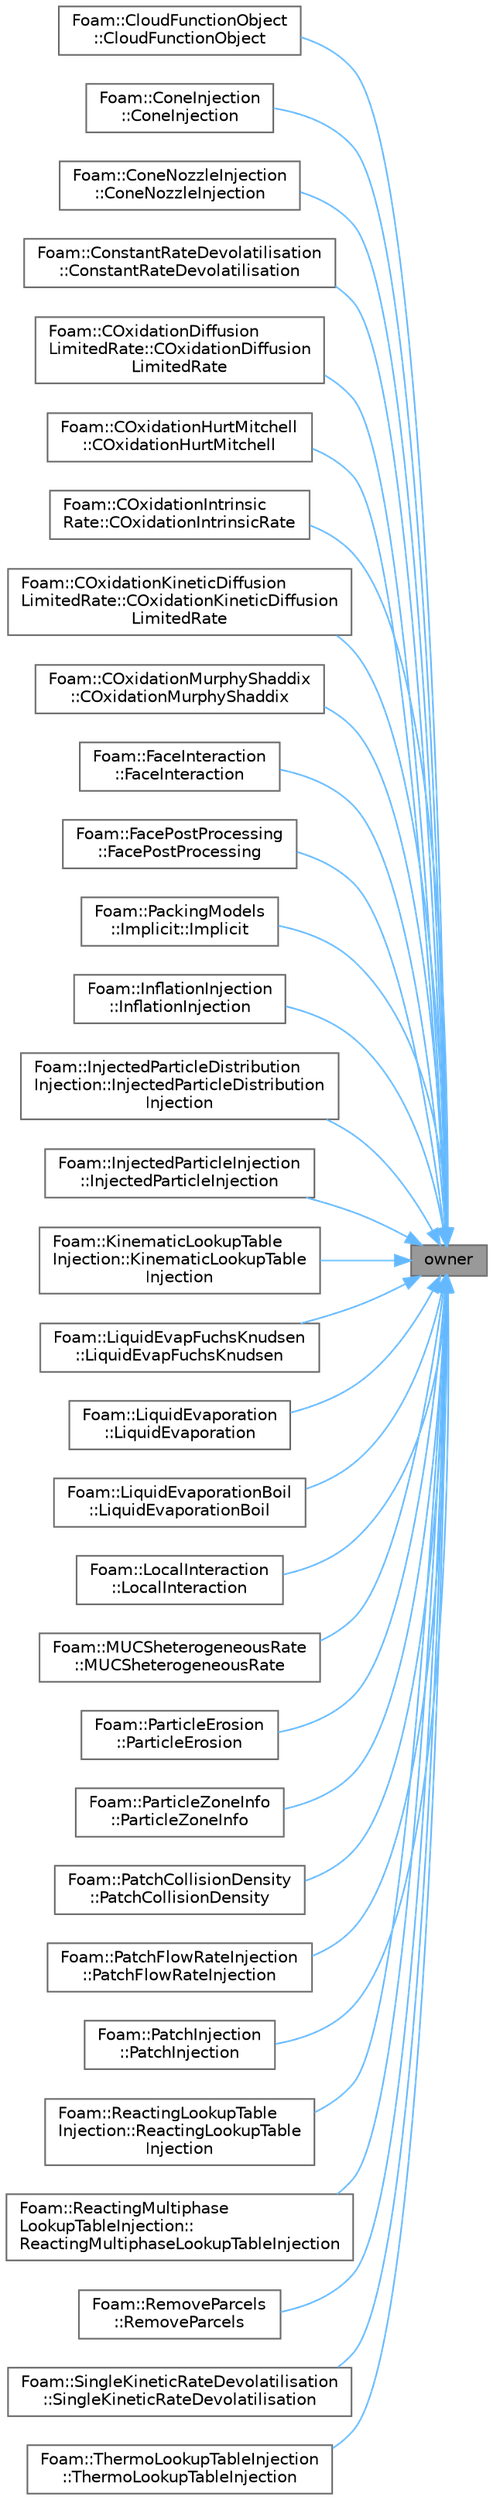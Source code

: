 digraph "owner"
{
 // LATEX_PDF_SIZE
  bgcolor="transparent";
  edge [fontname=Helvetica,fontsize=10,labelfontname=Helvetica,labelfontsize=10];
  node [fontname=Helvetica,fontsize=10,shape=box,height=0.2,width=0.4];
  rankdir="RL";
  Node1 [id="Node000001",label="owner",height=0.2,width=0.4,color="gray40", fillcolor="grey60", style="filled", fontcolor="black",tooltip=" "];
  Node1 -> Node2 [id="edge1_Node000001_Node000002",dir="back",color="steelblue1",style="solid",tooltip=" "];
  Node2 [id="Node000002",label="Foam::CloudFunctionObject\l::CloudFunctionObject",height=0.2,width=0.4,color="grey40", fillcolor="white", style="filled",URL="$classFoam_1_1CloudFunctionObject.html#a1b7e9af5ffcaf6aa36fd47265d7af052",tooltip=" "];
  Node1 -> Node3 [id="edge2_Node000001_Node000003",dir="back",color="steelblue1",style="solid",tooltip=" "];
  Node3 [id="Node000003",label="Foam::ConeInjection\l::ConeInjection",height=0.2,width=0.4,color="grey40", fillcolor="white", style="filled",URL="$classFoam_1_1ConeInjection.html#a27734237622b5ec96d4f9bd9ea1b72a1",tooltip=" "];
  Node1 -> Node4 [id="edge3_Node000001_Node000004",dir="back",color="steelblue1",style="solid",tooltip=" "];
  Node4 [id="Node000004",label="Foam::ConeNozzleInjection\l::ConeNozzleInjection",height=0.2,width=0.4,color="grey40", fillcolor="white", style="filled",URL="$classFoam_1_1ConeNozzleInjection.html#a0a1cf5292f714d4aee4a0f846b16bfc0",tooltip=" "];
  Node1 -> Node5 [id="edge4_Node000001_Node000005",dir="back",color="steelblue1",style="solid",tooltip=" "];
  Node5 [id="Node000005",label="Foam::ConstantRateDevolatilisation\l::ConstantRateDevolatilisation",height=0.2,width=0.4,color="grey40", fillcolor="white", style="filled",URL="$classFoam_1_1ConstantRateDevolatilisation.html#a2e8262ddd315aaae2554afa30c23bde7",tooltip=" "];
  Node1 -> Node6 [id="edge5_Node000001_Node000006",dir="back",color="steelblue1",style="solid",tooltip=" "];
  Node6 [id="Node000006",label="Foam::COxidationDiffusion\lLimitedRate::COxidationDiffusion\lLimitedRate",height=0.2,width=0.4,color="grey40", fillcolor="white", style="filled",URL="$classFoam_1_1COxidationDiffusionLimitedRate.html#a65653c6156116c03332d8ccddc53f32d",tooltip=" "];
  Node1 -> Node7 [id="edge6_Node000001_Node000007",dir="back",color="steelblue1",style="solid",tooltip=" "];
  Node7 [id="Node000007",label="Foam::COxidationHurtMitchell\l::COxidationHurtMitchell",height=0.2,width=0.4,color="grey40", fillcolor="white", style="filled",URL="$classFoam_1_1COxidationHurtMitchell.html#a0188f7c95bf2954afd004b495921cb14",tooltip=" "];
  Node1 -> Node8 [id="edge7_Node000001_Node000008",dir="back",color="steelblue1",style="solid",tooltip=" "];
  Node8 [id="Node000008",label="Foam::COxidationIntrinsic\lRate::COxidationIntrinsicRate",height=0.2,width=0.4,color="grey40", fillcolor="white", style="filled",URL="$classFoam_1_1COxidationIntrinsicRate.html#a628dfcee27d0c8fd8348e6da094d04d6",tooltip=" "];
  Node1 -> Node9 [id="edge8_Node000001_Node000009",dir="back",color="steelblue1",style="solid",tooltip=" "];
  Node9 [id="Node000009",label="Foam::COxidationKineticDiffusion\lLimitedRate::COxidationKineticDiffusion\lLimitedRate",height=0.2,width=0.4,color="grey40", fillcolor="white", style="filled",URL="$classFoam_1_1COxidationKineticDiffusionLimitedRate.html#acc6761df17dd9bcf6ed25b90ff8ad3cd",tooltip=" "];
  Node1 -> Node10 [id="edge9_Node000001_Node000010",dir="back",color="steelblue1",style="solid",tooltip=" "];
  Node10 [id="Node000010",label="Foam::COxidationMurphyShaddix\l::COxidationMurphyShaddix",height=0.2,width=0.4,color="grey40", fillcolor="white", style="filled",URL="$classFoam_1_1COxidationMurphyShaddix.html#afea4f18caa1e310c5de27682d719f00a",tooltip=" "];
  Node1 -> Node11 [id="edge10_Node000001_Node000011",dir="back",color="steelblue1",style="solid",tooltip=" "];
  Node11 [id="Node000011",label="Foam::FaceInteraction\l::FaceInteraction",height=0.2,width=0.4,color="grey40", fillcolor="white", style="filled",URL="$classFoam_1_1FaceInteraction.html#a4206256f714bf4b175d0acfc07c169d5",tooltip=" "];
  Node1 -> Node12 [id="edge11_Node000001_Node000012",dir="back",color="steelblue1",style="solid",tooltip=" "];
  Node12 [id="Node000012",label="Foam::FacePostProcessing\l::FacePostProcessing",height=0.2,width=0.4,color="grey40", fillcolor="white", style="filled",URL="$classFoam_1_1FacePostProcessing.html#ada8bf2fb634a22e3abfd39a829f2f8c1",tooltip=" "];
  Node1 -> Node13 [id="edge12_Node000001_Node000013",dir="back",color="steelblue1",style="solid",tooltip=" "];
  Node13 [id="Node000013",label="Foam::PackingModels\l::Implicit::Implicit",height=0.2,width=0.4,color="grey40", fillcolor="white", style="filled",URL="$classFoam_1_1PackingModels_1_1Implicit.html#a04d4d66033e1a92082ea4f061bb43417",tooltip=" "];
  Node1 -> Node14 [id="edge13_Node000001_Node000014",dir="back",color="steelblue1",style="solid",tooltip=" "];
  Node14 [id="Node000014",label="Foam::InflationInjection\l::InflationInjection",height=0.2,width=0.4,color="grey40", fillcolor="white", style="filled",URL="$classFoam_1_1InflationInjection.html#a507ed754c52ed201d90a2c3fe5f09add",tooltip=" "];
  Node1 -> Node15 [id="edge14_Node000001_Node000015",dir="back",color="steelblue1",style="solid",tooltip=" "];
  Node15 [id="Node000015",label="Foam::InjectedParticleDistribution\lInjection::InjectedParticleDistribution\lInjection",height=0.2,width=0.4,color="grey40", fillcolor="white", style="filled",URL="$classFoam_1_1InjectedParticleDistributionInjection.html#a1024f39d45b74d2e3c6c0c3ba74da8b2",tooltip=" "];
  Node1 -> Node16 [id="edge15_Node000001_Node000016",dir="back",color="steelblue1",style="solid",tooltip=" "];
  Node16 [id="Node000016",label="Foam::InjectedParticleInjection\l::InjectedParticleInjection",height=0.2,width=0.4,color="grey40", fillcolor="white", style="filled",URL="$classFoam_1_1InjectedParticleInjection.html#ac59a4bc8b7fd0a32ab116234e4dd73a2",tooltip=" "];
  Node1 -> Node17 [id="edge16_Node000001_Node000017",dir="back",color="steelblue1",style="solid",tooltip=" "];
  Node17 [id="Node000017",label="Foam::KinematicLookupTable\lInjection::KinematicLookupTable\lInjection",height=0.2,width=0.4,color="grey40", fillcolor="white", style="filled",URL="$classFoam_1_1KinematicLookupTableInjection.html#a8d13ebf3461e90e2ac1f45d8ec030d7a",tooltip=" "];
  Node1 -> Node18 [id="edge17_Node000001_Node000018",dir="back",color="steelblue1",style="solid",tooltip=" "];
  Node18 [id="Node000018",label="Foam::LiquidEvapFuchsKnudsen\l::LiquidEvapFuchsKnudsen",height=0.2,width=0.4,color="grey40", fillcolor="white", style="filled",URL="$classFoam_1_1LiquidEvapFuchsKnudsen.html#a07b612a7a72410c91e0dd78758717fe3",tooltip=" "];
  Node1 -> Node19 [id="edge18_Node000001_Node000019",dir="back",color="steelblue1",style="solid",tooltip=" "];
  Node19 [id="Node000019",label="Foam::LiquidEvaporation\l::LiquidEvaporation",height=0.2,width=0.4,color="grey40", fillcolor="white", style="filled",URL="$classFoam_1_1LiquidEvaporation.html#a91869c256653190b463dd341dce03fba",tooltip=" "];
  Node1 -> Node20 [id="edge19_Node000001_Node000020",dir="back",color="steelblue1",style="solid",tooltip=" "];
  Node20 [id="Node000020",label="Foam::LiquidEvaporationBoil\l::LiquidEvaporationBoil",height=0.2,width=0.4,color="grey40", fillcolor="white", style="filled",URL="$classFoam_1_1LiquidEvaporationBoil.html#a32b0eb9320bc96200e7e19dd9ddc65c9",tooltip=" "];
  Node1 -> Node21 [id="edge20_Node000001_Node000021",dir="back",color="steelblue1",style="solid",tooltip=" "];
  Node21 [id="Node000021",label="Foam::LocalInteraction\l::LocalInteraction",height=0.2,width=0.4,color="grey40", fillcolor="white", style="filled",URL="$classFoam_1_1LocalInteraction.html#a605f7a0199e2f16ac09e5ec6a7af7e41",tooltip=" "];
  Node1 -> Node22 [id="edge21_Node000001_Node000022",dir="back",color="steelblue1",style="solid",tooltip=" "];
  Node22 [id="Node000022",label="Foam::MUCSheterogeneousRate\l::MUCSheterogeneousRate",height=0.2,width=0.4,color="grey40", fillcolor="white", style="filled",URL="$classFoam_1_1MUCSheterogeneousRate.html#a584a0341fe557e3b4359b0072cc4c7c0",tooltip=" "];
  Node1 -> Node23 [id="edge22_Node000001_Node000023",dir="back",color="steelblue1",style="solid",tooltip=" "];
  Node23 [id="Node000023",label="Foam::ParticleErosion\l::ParticleErosion",height=0.2,width=0.4,color="grey40", fillcolor="white", style="filled",URL="$classFoam_1_1ParticleErosion.html#af862d1f9fc1c1329ac6c1c3ee1871b03",tooltip=" "];
  Node1 -> Node24 [id="edge23_Node000001_Node000024",dir="back",color="steelblue1",style="solid",tooltip=" "];
  Node24 [id="Node000024",label="Foam::ParticleZoneInfo\l::ParticleZoneInfo",height=0.2,width=0.4,color="grey40", fillcolor="white", style="filled",URL="$classFoam_1_1ParticleZoneInfo.html#abecd884bdb796aa7cd7cc75740cf8677",tooltip=" "];
  Node1 -> Node25 [id="edge24_Node000001_Node000025",dir="back",color="steelblue1",style="solid",tooltip=" "];
  Node25 [id="Node000025",label="Foam::PatchCollisionDensity\l::PatchCollisionDensity",height=0.2,width=0.4,color="grey40", fillcolor="white", style="filled",URL="$classFoam_1_1PatchCollisionDensity.html#a06ec9714dd3812f831f375f43e9ade07",tooltip=" "];
  Node1 -> Node26 [id="edge25_Node000001_Node000026",dir="back",color="steelblue1",style="solid",tooltip=" "];
  Node26 [id="Node000026",label="Foam::PatchFlowRateInjection\l::PatchFlowRateInjection",height=0.2,width=0.4,color="grey40", fillcolor="white", style="filled",URL="$classFoam_1_1PatchFlowRateInjection.html#a91ebd5a3a02fc32a75bf8b93768e6017",tooltip=" "];
  Node1 -> Node27 [id="edge26_Node000001_Node000027",dir="back",color="steelblue1",style="solid",tooltip=" "];
  Node27 [id="Node000027",label="Foam::PatchInjection\l::PatchInjection",height=0.2,width=0.4,color="grey40", fillcolor="white", style="filled",URL="$classFoam_1_1PatchInjection.html#aa9c5600f0c25be3019777cc1d743ba6b",tooltip=" "];
  Node1 -> Node28 [id="edge27_Node000001_Node000028",dir="back",color="steelblue1",style="solid",tooltip=" "];
  Node28 [id="Node000028",label="Foam::ReactingLookupTable\lInjection::ReactingLookupTable\lInjection",height=0.2,width=0.4,color="grey40", fillcolor="white", style="filled",URL="$classFoam_1_1ReactingLookupTableInjection.html#a46d9e32f06dc33beaf5f4c693ad68428",tooltip=" "];
  Node1 -> Node29 [id="edge28_Node000001_Node000029",dir="back",color="steelblue1",style="solid",tooltip=" "];
  Node29 [id="Node000029",label="Foam::ReactingMultiphase\lLookupTableInjection::\lReactingMultiphaseLookupTableInjection",height=0.2,width=0.4,color="grey40", fillcolor="white", style="filled",URL="$classFoam_1_1ReactingMultiphaseLookupTableInjection.html#a5f978da1e74d130ef8a174ca38410469",tooltip=" "];
  Node1 -> Node30 [id="edge29_Node000001_Node000030",dir="back",color="steelblue1",style="solid",tooltip=" "];
  Node30 [id="Node000030",label="Foam::RemoveParcels\l::RemoveParcels",height=0.2,width=0.4,color="grey40", fillcolor="white", style="filled",URL="$classFoam_1_1RemoveParcels.html#a46ad1a66e2a00e831b93d2fe553a7cb0",tooltip=" "];
  Node1 -> Node31 [id="edge30_Node000001_Node000031",dir="back",color="steelblue1",style="solid",tooltip=" "];
  Node31 [id="Node000031",label="Foam::SingleKineticRateDevolatilisation\l::SingleKineticRateDevolatilisation",height=0.2,width=0.4,color="grey40", fillcolor="white", style="filled",URL="$classFoam_1_1SingleKineticRateDevolatilisation.html#a2a999ca8baad80f51bb1050594f4c639",tooltip=" "];
  Node1 -> Node32 [id="edge31_Node000001_Node000032",dir="back",color="steelblue1",style="solid",tooltip=" "];
  Node32 [id="Node000032",label="Foam::ThermoLookupTableInjection\l::ThermoLookupTableInjection",height=0.2,width=0.4,color="grey40", fillcolor="white", style="filled",URL="$classFoam_1_1ThermoLookupTableInjection.html#a5b8ad8c69ca95f5265232b7146d43ab9",tooltip=" "];
}
